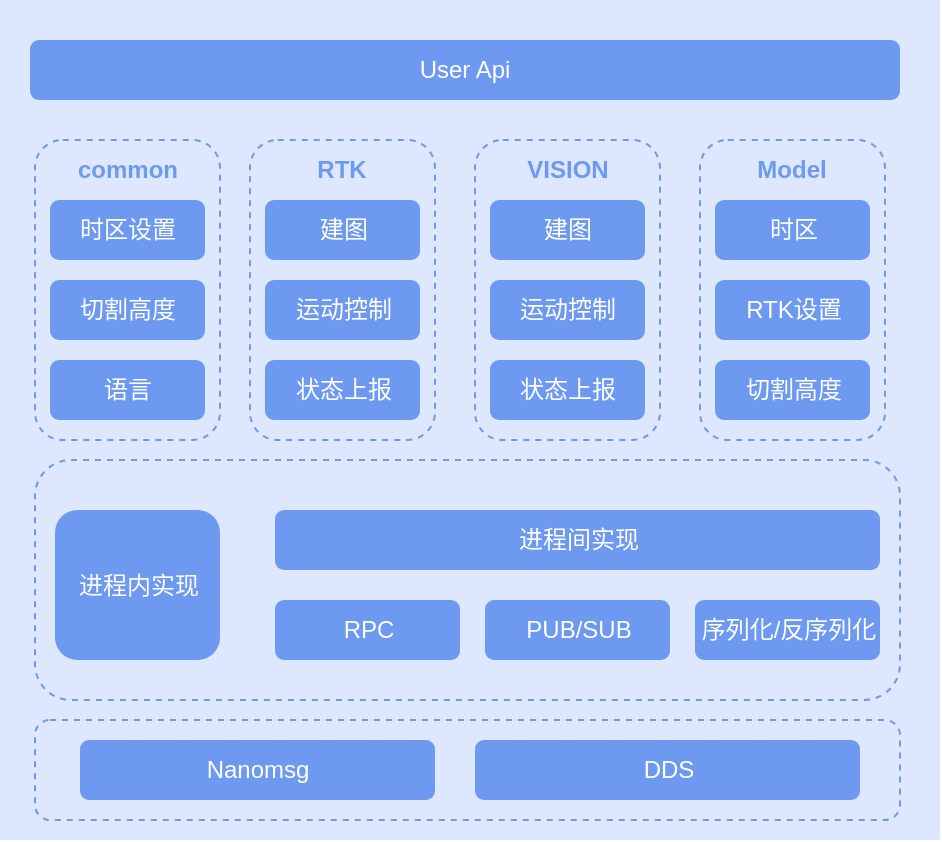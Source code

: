 <mxfile version="23.1.8" type="github">
  <diagram id="prtHgNgQTEPvFCAcTncT" name="Page-1">
    <mxGraphModel dx="793" dy="430" grid="1" gridSize="10" guides="1" tooltips="1" connect="1" arrows="1" fold="1" page="1" pageScale="1" pageWidth="827" pageHeight="1169" math="0" shadow="0">
      <root>
        <mxCell id="0" />
        <mxCell id="1" parent="0" />
        <mxCell id="SQikUrfOoK0EROu07bzI-56" value="" style="rounded=0;whiteSpace=wrap;html=1;fillColor=#dde7fd;strokeColor=none;glass=0;shadow=0;" parent="1" vertex="1">
          <mxGeometry x="140" y="460" width="470" height="420" as="geometry" />
        </mxCell>
        <mxCell id="SQikUrfOoK0EROu07bzI-40" value="" style="rounded=1;whiteSpace=wrap;html=1;fillColor=none;dashed=1;strokeColor=#6d99f1;" parent="1" vertex="1">
          <mxGeometry x="157.5" y="820" width="432.5" height="50" as="geometry" />
        </mxCell>
        <mxCell id="SQikUrfOoK0EROu07bzI-38" value="" style="rounded=1;whiteSpace=wrap;html=1;fillColor=none;dashed=1;strokeColor=#6d99f1;movable=1;resizable=1;rotatable=1;deletable=1;editable=1;locked=0;connectable=1;" parent="1" vertex="1">
          <mxGeometry x="157.5" y="690" width="432.5" height="120" as="geometry" />
        </mxCell>
        <mxCell id="SQikUrfOoK0EROu07bzI-42" value="" style="rounded=1;whiteSpace=wrap;html=1;fillColor=none;dashed=1;strokeColor=#6d99f1;movable=0;resizable=0;rotatable=0;deletable=0;editable=0;locked=1;connectable=0;" parent="1" vertex="1">
          <mxGeometry x="157.5" y="530" width="92.5" height="150" as="geometry" />
        </mxCell>
        <mxCell id="SQikUrfOoK0EROu07bzI-31" value="时区设置" style="rounded=1;whiteSpace=wrap;html=1;strokeColor=none;fillColor=#6d99f1;fontColor=#ffffff;movable=0;resizable=0;rotatable=0;deletable=0;editable=0;locked=1;connectable=0;" parent="1" vertex="1">
          <mxGeometry x="165" y="560" width="77.5" height="30" as="geometry" />
        </mxCell>
        <mxCell id="SQikUrfOoK0EROu07bzI-32" value="进程内实现" style="rounded=1;whiteSpace=wrap;html=1;strokeColor=none;fillColor=#6d99f1;fontColor=#ffffff;" parent="1" vertex="1">
          <mxGeometry x="167.5" y="715" width="82.5" height="75" as="geometry" />
        </mxCell>
        <mxCell id="SQikUrfOoK0EROu07bzI-33" value="进程间实现" style="rounded=1;whiteSpace=wrap;html=1;strokeColor=none;fillColor=#6d99f1;fontColor=#ffffff;" parent="1" vertex="1">
          <mxGeometry x="277.5" y="715" width="302.5" height="30" as="geometry" />
        </mxCell>
        <mxCell id="SQikUrfOoK0EROu07bzI-34" value="Nanomsg" style="rounded=1;whiteSpace=wrap;html=1;strokeColor=none;fillColor=#6d99f1;fontColor=#ffffff;" parent="1" vertex="1">
          <mxGeometry x="180" y="830" width="177.5" height="30" as="geometry" />
        </mxCell>
        <mxCell id="SQikUrfOoK0EROu07bzI-35" value="DDS" style="rounded=1;whiteSpace=wrap;html=1;strokeColor=none;fillColor=#6d99f1;fontColor=#ffffff;" parent="1" vertex="1">
          <mxGeometry x="377.5" y="830" width="192.5" height="30" as="geometry" />
        </mxCell>
        <mxCell id="SQikUrfOoK0EROu07bzI-36" value="RPC" style="rounded=1;whiteSpace=wrap;html=1;strokeColor=none;fillColor=#6d99f1;fontColor=#ffffff;" parent="1" vertex="1">
          <mxGeometry x="277.5" y="760" width="92.5" height="30" as="geometry" />
        </mxCell>
        <mxCell id="SQikUrfOoK0EROu07bzI-37" value="PUB/SUB" style="rounded=1;whiteSpace=wrap;html=1;strokeColor=none;fillColor=#6d99f1;fontColor=#ffffff;" parent="1" vertex="1">
          <mxGeometry x="382.5" y="760" width="92.5" height="30" as="geometry" />
        </mxCell>
        <mxCell id="SQikUrfOoK0EROu07bzI-41" value="User Api" style="rounded=1;whiteSpace=wrap;html=1;strokeColor=none;fillColor=#6d99f1;fontColor=#ffffff;" parent="1" vertex="1">
          <mxGeometry x="155" y="480" width="435" height="30" as="geometry" />
        </mxCell>
        <mxCell id="SQikUrfOoK0EROu07bzI-43" value="common" style="text;html=1;strokeColor=none;fillColor=none;align=center;verticalAlign=middle;whiteSpace=wrap;rounded=0;fontColor=#6d99f1;fontStyle=1;movable=0;resizable=0;rotatable=0;deletable=0;editable=0;locked=1;connectable=0;" parent="1" vertex="1">
          <mxGeometry x="168.75" y="530" width="70" height="30" as="geometry" />
        </mxCell>
        <mxCell id="SQikUrfOoK0EROu07bzI-44" value="切割高度" style="rounded=1;whiteSpace=wrap;html=1;strokeColor=none;fillColor=#6d99f1;fontColor=#ffffff;movable=0;resizable=0;rotatable=0;deletable=0;editable=0;locked=1;connectable=0;" parent="1" vertex="1">
          <mxGeometry x="165" y="600" width="77.5" height="30" as="geometry" />
        </mxCell>
        <mxCell id="SQikUrfOoK0EROu07bzI-45" value="语言" style="rounded=1;whiteSpace=wrap;html=1;strokeColor=none;fillColor=#6d99f1;fontColor=#ffffff;movable=0;resizable=0;rotatable=0;deletable=0;editable=0;locked=1;connectable=0;" parent="1" vertex="1">
          <mxGeometry x="165" y="640" width="77.5" height="30" as="geometry" />
        </mxCell>
        <mxCell id="SQikUrfOoK0EROu07bzI-46" value="" style="rounded=1;whiteSpace=wrap;html=1;fillColor=none;dashed=1;strokeColor=#6d99f1;" parent="1" vertex="1">
          <mxGeometry x="265" y="530" width="92.5" height="150" as="geometry" />
        </mxCell>
        <mxCell id="SQikUrfOoK0EROu07bzI-47" value="建图" style="rounded=1;whiteSpace=wrap;html=1;strokeColor=none;fillColor=#6d99f1;fontColor=#ffffff;" parent="1" vertex="1">
          <mxGeometry x="272.5" y="560" width="77.5" height="30" as="geometry" />
        </mxCell>
        <mxCell id="SQikUrfOoK0EROu07bzI-48" value="RTK" style="text;html=1;strokeColor=none;fillColor=none;align=center;verticalAlign=middle;whiteSpace=wrap;rounded=0;fontColor=#6d99f1;fontStyle=1" parent="1" vertex="1">
          <mxGeometry x="276.25" y="530" width="70" height="30" as="geometry" />
        </mxCell>
        <mxCell id="SQikUrfOoK0EROu07bzI-49" value="运动控制" style="rounded=1;whiteSpace=wrap;html=1;strokeColor=none;fillColor=#6d99f1;fontColor=#ffffff;" parent="1" vertex="1">
          <mxGeometry x="272.5" y="600" width="77.5" height="30" as="geometry" />
        </mxCell>
        <mxCell id="SQikUrfOoK0EROu07bzI-50" value="状态上报" style="rounded=1;whiteSpace=wrap;html=1;strokeColor=none;fillColor=#6d99f1;fontColor=#ffffff;" parent="1" vertex="1">
          <mxGeometry x="272.5" y="640" width="77.5" height="30" as="geometry" />
        </mxCell>
        <mxCell id="SQikUrfOoK0EROu07bzI-51" value="" style="rounded=1;whiteSpace=wrap;html=1;fillColor=none;dashed=1;strokeColor=#6d99f1;" parent="1" vertex="1">
          <mxGeometry x="377.5" y="530" width="92.5" height="150" as="geometry" />
        </mxCell>
        <mxCell id="SQikUrfOoK0EROu07bzI-52" value="建图" style="rounded=1;whiteSpace=wrap;html=1;strokeColor=none;fillColor=#6d99f1;fontColor=#ffffff;" parent="1" vertex="1">
          <mxGeometry x="385" y="560" width="77.5" height="30" as="geometry" />
        </mxCell>
        <mxCell id="SQikUrfOoK0EROu07bzI-53" value="VISION" style="text;html=1;strokeColor=none;fillColor=none;align=center;verticalAlign=middle;whiteSpace=wrap;rounded=0;fontColor=#6d99f1;fontStyle=1" parent="1" vertex="1">
          <mxGeometry x="388.75" y="530" width="70" height="30" as="geometry" />
        </mxCell>
        <mxCell id="SQikUrfOoK0EROu07bzI-54" value="运动控制" style="rounded=1;whiteSpace=wrap;html=1;strokeColor=none;fillColor=#6d99f1;fontColor=#ffffff;" parent="1" vertex="1">
          <mxGeometry x="385" y="600" width="77.5" height="30" as="geometry" />
        </mxCell>
        <mxCell id="SQikUrfOoK0EROu07bzI-55" value="状态上报" style="rounded=1;whiteSpace=wrap;html=1;strokeColor=none;fillColor=#6d99f1;fontColor=#ffffff;" parent="1" vertex="1">
          <mxGeometry x="385" y="640" width="77.5" height="30" as="geometry" />
        </mxCell>
        <mxCell id="6CFv51oyZm_76csTbcmC-2" value="" style="rounded=1;whiteSpace=wrap;html=1;fillColor=none;dashed=1;strokeColor=#6d99f1;" vertex="1" parent="1">
          <mxGeometry x="490" y="530" width="92.5" height="150" as="geometry" />
        </mxCell>
        <mxCell id="6CFv51oyZm_76csTbcmC-3" value="时区" style="rounded=1;whiteSpace=wrap;html=1;strokeColor=none;fillColor=#6d99f1;fontColor=#ffffff;" vertex="1" parent="1">
          <mxGeometry x="497.5" y="560" width="77.5" height="30" as="geometry" />
        </mxCell>
        <mxCell id="6CFv51oyZm_76csTbcmC-4" value="Model" style="text;html=1;strokeColor=none;fillColor=none;align=center;verticalAlign=middle;whiteSpace=wrap;rounded=0;fontColor=#6d99f1;fontStyle=1" vertex="1" parent="1">
          <mxGeometry x="501.25" y="530" width="70" height="30" as="geometry" />
        </mxCell>
        <mxCell id="6CFv51oyZm_76csTbcmC-5" value="RTK设置" style="rounded=1;whiteSpace=wrap;html=1;strokeColor=none;fillColor=#6d99f1;fontColor=#ffffff;" vertex="1" parent="1">
          <mxGeometry x="497.5" y="600" width="77.5" height="30" as="geometry" />
        </mxCell>
        <mxCell id="6CFv51oyZm_76csTbcmC-6" value="切割高度" style="rounded=1;whiteSpace=wrap;html=1;strokeColor=none;fillColor=#6d99f1;fontColor=#ffffff;" vertex="1" parent="1">
          <mxGeometry x="497.5" y="640" width="77.5" height="30" as="geometry" />
        </mxCell>
        <mxCell id="6CFv51oyZm_76csTbcmC-8" value="序列化/反序列化" style="rounded=1;whiteSpace=wrap;html=1;strokeColor=none;fillColor=#6d99f1;fontColor=#ffffff;" vertex="1" parent="1">
          <mxGeometry x="487.5" y="760" width="92.5" height="30" as="geometry" />
        </mxCell>
      </root>
    </mxGraphModel>
  </diagram>
</mxfile>
